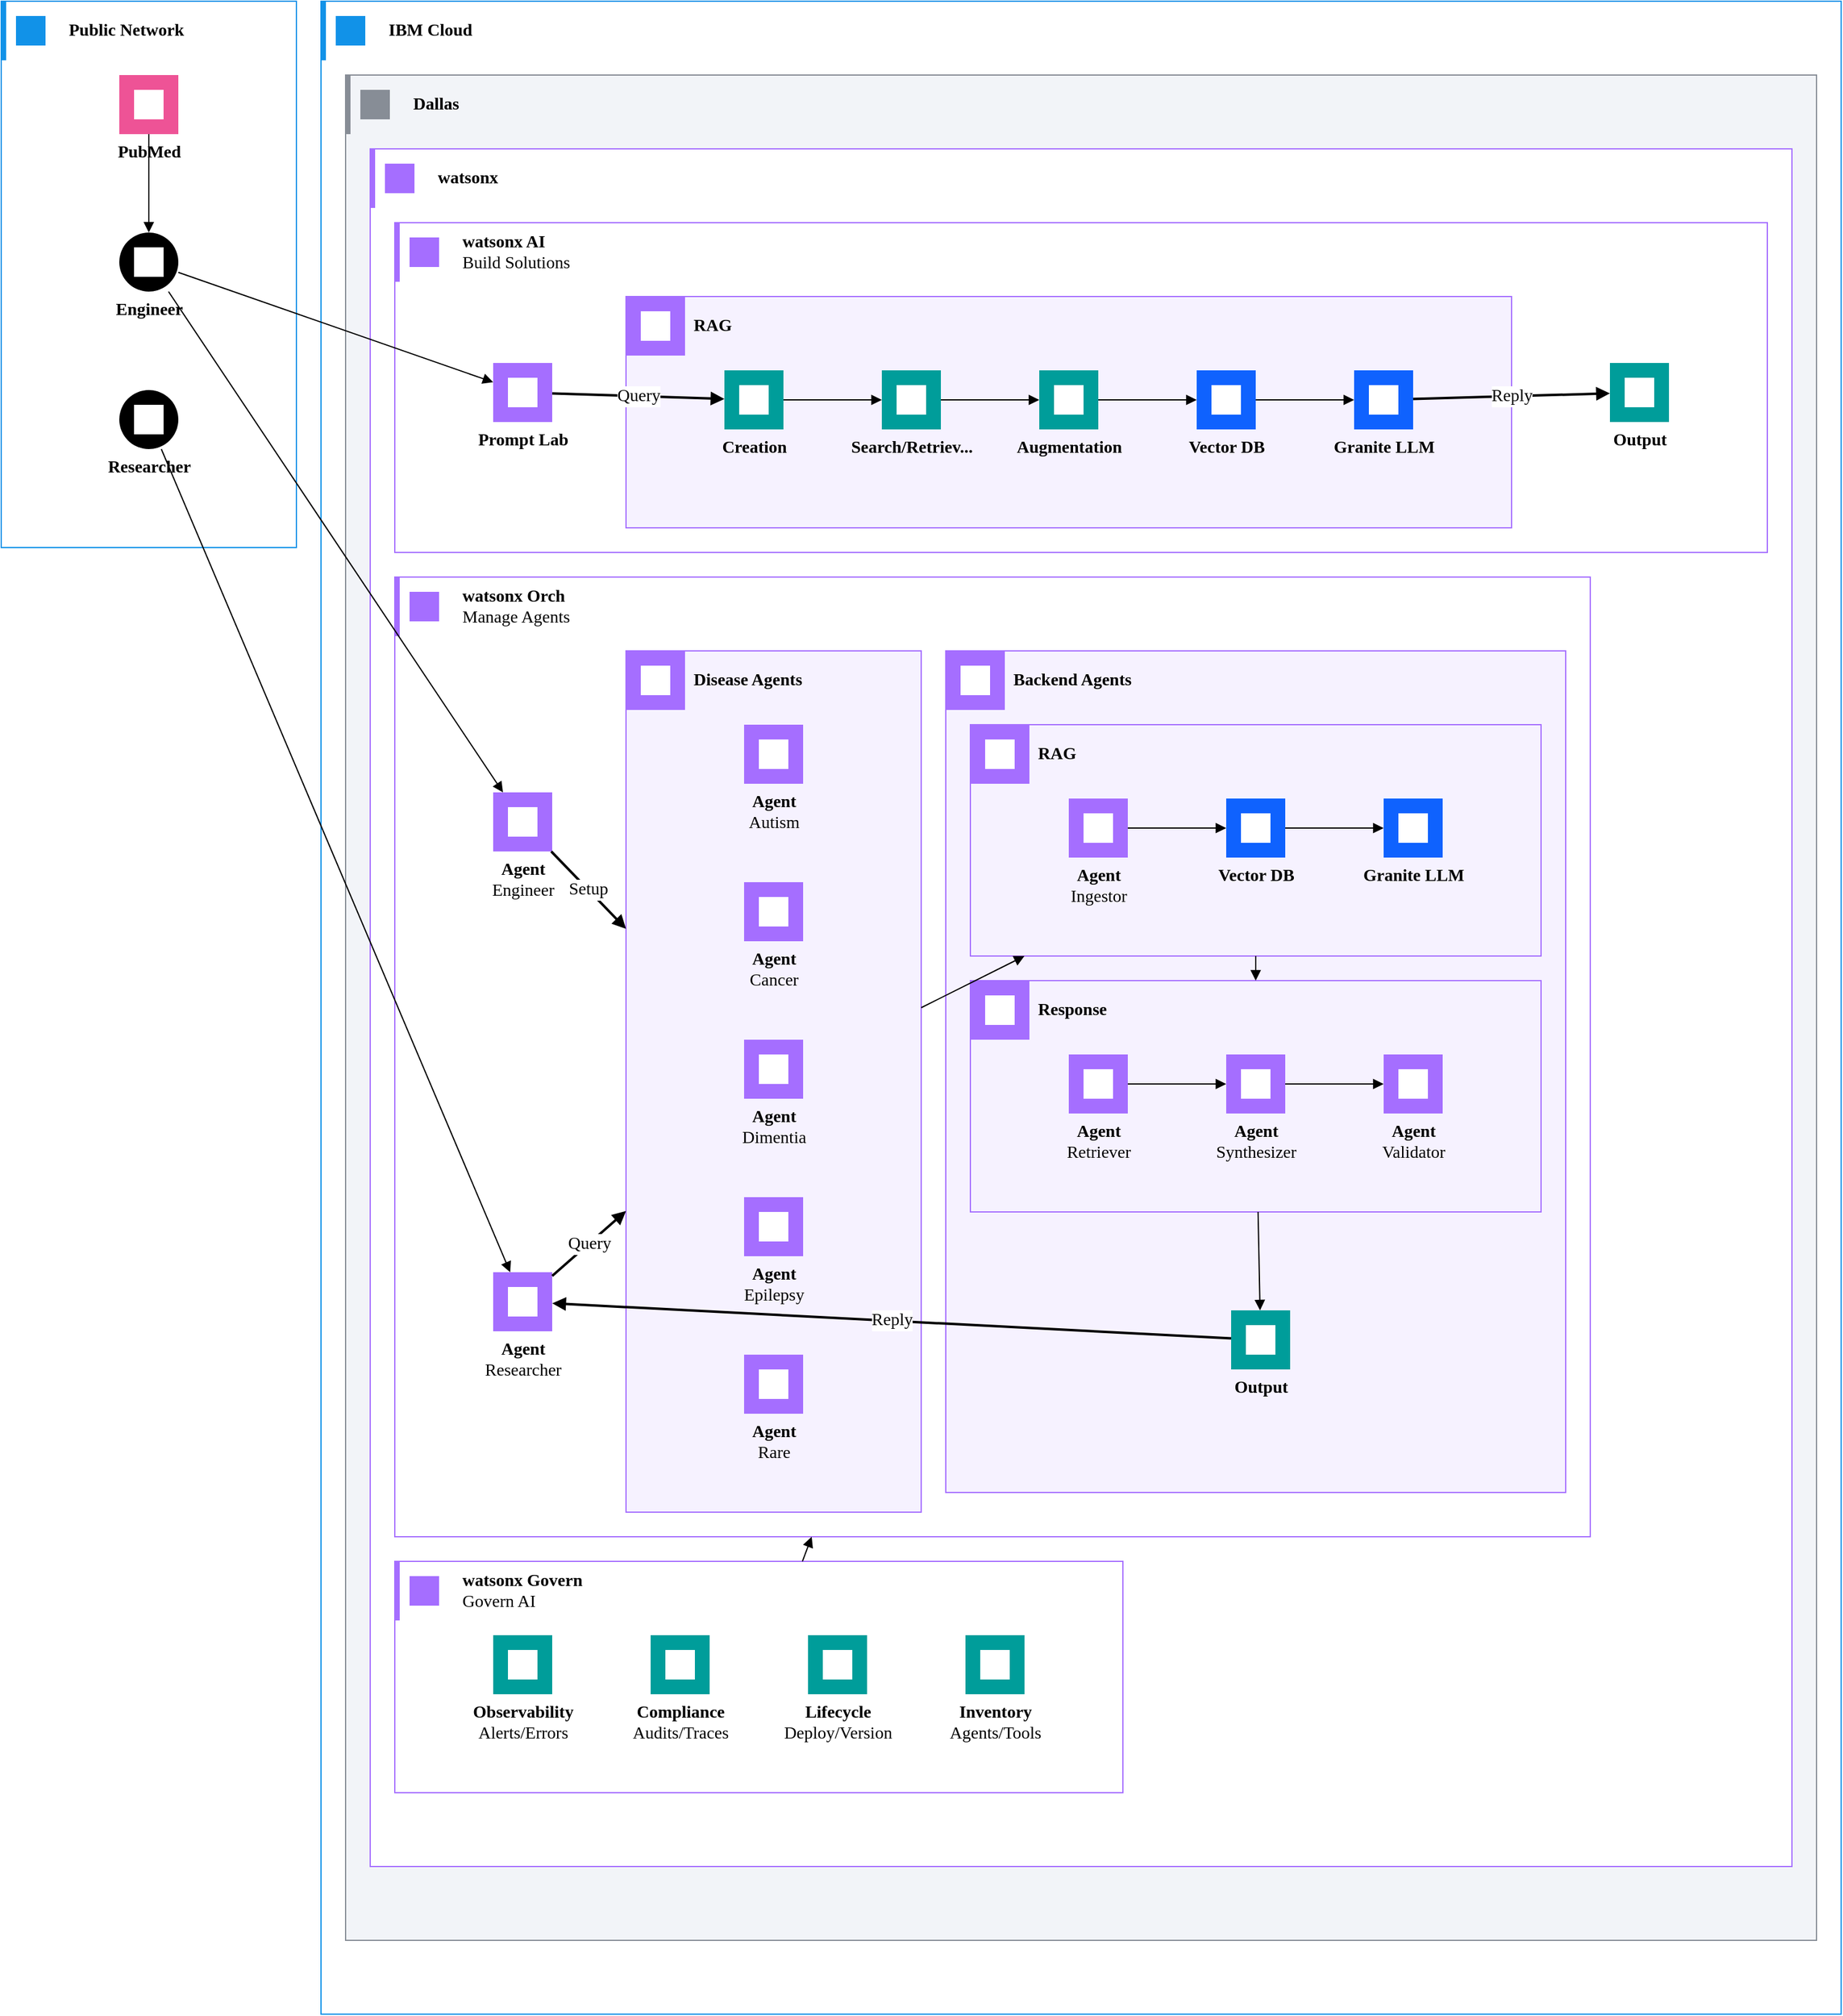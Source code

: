 <mxfile type="device" compressed="false"><diagram id="9a203b6b2b4cf397714fa7e0fee767dc" name="synthmed"><mxGraphModel dx="1434" dy="822" grid="1" gridSize="10" guides="1" tooltips="1" connect="1" arrows="1" fold="1" page="1" pageScale="1" pageWidth="850" pageHeight="1100" math="0" shadow="0"><root><mxCell id="0" /><mxCell id="1" parent="0" /><mxCell id="8e1d68539b7642d4867fb4e15b7fb71c" value="" style="container=1;collapsible=0;expand=0;recursiveResize=0;image=;strokeColor=#1192e8;fillColor=#ffffff;strokeWidth=1;" vertex="1" parent="1"><mxGeometry x="0" y="0" width="240" height="444" as="geometry" /></mxCell><mxCell id="8e1d68539b7642d4867fb4e15b7fb71c-label" value="&lt;b style='font-weight:600'&gt;Public Network&lt;/b&gt;&lt;br&gt;" style="shape=rect;strokeColor=none;fillColor=none;aspect=fixed;resizable=0;html=1;labelPosition=right;verticalLabelPosition=middle;align=left;verticalAlign=middle;part=1;spacingLeft=5;fontFamily=IBM Plex Sans;fontSize=14;" vertex="1" parent="8e1d68539b7642d4867fb4e15b7fb71c"><mxGeometry width="48" height="48" relative="1" as="geometry" /></mxCell><mxCell id="8e1d68539b7642d4867fb4e15b7fb71c-icon" value="" style="shape=mxgraph.ibm_cloud.network--public;strokeColor=none;fillColor=#1192e8;aspect=fixed;resizable=0;rotatable=0;labelPosition=right;verticalLabelPosition=middle;align=left;verticalAlign=middle;part=1;dashed=0;outlineConnect=0;spacingLeft=5;" vertex="1" parent="8e1d68539b7642d4867fb4e15b7fb71c-label"><mxGeometry width="24" height="24" relative="1" as="geometry"><mxPoint x="12" y="12" as="offset" /></mxGeometry></mxCell><mxCell id="8e1d68539b7642d4867fb4e15b7fb71c-sidebar" value="" style="shape=rect;strokeColor=none;fillColor=#1192e8;aspect=fixed;resizable=0;part=1;spacingLeft=5;" vertex="1" parent="8e1d68539b7642d4867fb4e15b7fb71c"><mxGeometry width="4" height="48" relative="1" as="geometry" /></mxCell><mxCell id="20e9e965db0b4d0dad0e955d3e27703a" value="&lt;b style='font-weight:600'&gt;PubMed&lt;/b&gt;&lt;br&gt;" style="shape=rect;fillColor=#ee5396;;aspect=fixed;resizable=0;html=1;labelPosition=center;verticalLabelPosition=bottom;align=center;verticalAlign=top;strokeColor=none;fontFamily=IBM Plex Sans;fontSize=14;" vertex="1" parent="8e1d68539b7642d4867fb4e15b7fb71c"><mxGeometry x="96.0" y="60" width="48" height="48" as="geometry" /></mxCell><mxCell id="20e9e965db0b4d0dad0e955d3e27703a-icon" value="" style="shape=mxgraph.ibm_cloud.repo--source-code;fillColor=#ffffff;strokeColor=none;dashed=0;outlineConnect=0;part=1;movable=0;resizable=0;rotatable=0;" vertex="1" parent="20e9e965db0b4d0dad0e955d3e27703a"><mxGeometry width="24" height="24" relative="1" as="geometry"><mxPoint x="12" y="12" as="offset" /></mxGeometry></mxCell><mxCell id="924bd83637ec478ba24c5e5c10d0de9e" value="&lt;b style='font-weight:600'&gt;Engineer&lt;/b&gt;&lt;br&gt;" style="shape=ellipse;fillColor=#000000;;aspect=fixed;resizable=0;html=1;labelPosition=center;verticalLabelPosition=bottom;align=center;verticalAlign=top;strokeColor=none;fontFamily=IBM Plex Sans;fontSize=14;" vertex="1" parent="8e1d68539b7642d4867fb4e15b7fb71c"><mxGeometry x="96.0" y="188" width="48" height="48" as="geometry" /></mxCell><mxCell id="924bd83637ec478ba24c5e5c10d0de9e-icon" value="" style="shape=mxgraph.ibm_cloud.user;fillColor=#ffffff;strokeColor=none;dashed=0;outlineConnect=0;part=1;movable=0;resizable=0;rotatable=0;" vertex="1" parent="924bd83637ec478ba24c5e5c10d0de9e"><mxGeometry width="24" height="24" relative="1" as="geometry"><mxPoint x="12" y="12" as="offset" /></mxGeometry></mxCell><mxCell id="4e91c3a19b964d469503a44414a8090a" value="&lt;b style='font-weight:600'&gt;Researcher&lt;/b&gt;&lt;br&gt;" style="shape=ellipse;fillColor=#000000;;aspect=fixed;resizable=0;html=1;labelPosition=center;verticalLabelPosition=bottom;align=center;verticalAlign=top;strokeColor=none;fontFamily=IBM Plex Sans;fontSize=14;" vertex="1" parent="8e1d68539b7642d4867fb4e15b7fb71c"><mxGeometry x="96.0" y="316" width="48" height="48" as="geometry" /></mxCell><mxCell id="4e91c3a19b964d469503a44414a8090a-icon" value="" style="shape=mxgraph.ibm_cloud.user;fillColor=#ffffff;strokeColor=none;dashed=0;outlineConnect=0;part=1;movable=0;resizable=0;rotatable=0;" vertex="1" parent="4e91c3a19b964d469503a44414a8090a"><mxGeometry width="24" height="24" relative="1" as="geometry"><mxPoint x="12" y="12" as="offset" /></mxGeometry></mxCell><mxCell id="42ab4dd5dfde48c4b0fb5838cb0d6dd2" value="" style="container=1;collapsible=0;expand=0;recursiveResize=0;image=;strokeColor=#1192e8;fillColor=#ffffff;strokeWidth=1;" vertex="1" parent="1"><mxGeometry x="260" y="0" width="1236" height="1636" as="geometry" /></mxCell><mxCell id="42ab4dd5dfde48c4b0fb5838cb0d6dd2-label" value="&lt;b style='font-weight:600'&gt;IBM Cloud&lt;/b&gt;&lt;br&gt;" style="shape=rect;strokeColor=none;fillColor=none;aspect=fixed;resizable=0;html=1;labelPosition=right;verticalLabelPosition=middle;align=left;verticalAlign=middle;part=1;spacingLeft=5;fontFamily=IBM Plex Sans;fontSize=14;" vertex="1" parent="42ab4dd5dfde48c4b0fb5838cb0d6dd2"><mxGeometry width="48" height="48" relative="1" as="geometry" /></mxCell><mxCell id="42ab4dd5dfde48c4b0fb5838cb0d6dd2-icon" value="" style="shape=mxgraph.ibm_cloud.ibm-cloud;strokeColor=none;fillColor=#1192e8;aspect=fixed;resizable=0;rotatable=0;labelPosition=right;verticalLabelPosition=middle;align=left;verticalAlign=middle;part=1;dashed=0;outlineConnect=0;spacingLeft=5;" vertex="1" parent="42ab4dd5dfde48c4b0fb5838cb0d6dd2-label"><mxGeometry width="24" height="24" relative="1" as="geometry"><mxPoint x="12" y="12" as="offset" /></mxGeometry></mxCell><mxCell id="42ab4dd5dfde48c4b0fb5838cb0d6dd2-sidebar" value="" style="shape=rect;strokeColor=none;fillColor=#1192e8;aspect=fixed;resizable=0;part=1;spacingLeft=5;" vertex="1" parent="42ab4dd5dfde48c4b0fb5838cb0d6dd2"><mxGeometry width="4" height="48" relative="1" as="geometry" /></mxCell><mxCell id="55e06855fb684bc6866d9ca9a26c62a0" value="" style="container=1;collapsible=0;expand=0;recursiveResize=0;image=;strokeColor=#878d96;fillColor=#f2f4f8;strokeWidth=1;" vertex="1" parent="42ab4dd5dfde48c4b0fb5838cb0d6dd2"><mxGeometry x="20" y="60" width="1196" height="1516" as="geometry" /></mxCell><mxCell id="55e06855fb684bc6866d9ca9a26c62a0-label" value="&lt;b style='font-weight:600'&gt;Dallas&lt;/b&gt;&lt;br&gt;" style="shape=rect;strokeColor=none;fillColor=none;aspect=fixed;resizable=0;html=1;labelPosition=right;verticalLabelPosition=middle;align=left;verticalAlign=middle;part=1;spacingLeft=5;fontFamily=IBM Plex Sans;fontSize=14;" vertex="1" parent="55e06855fb684bc6866d9ca9a26c62a0"><mxGeometry width="48" height="48" relative="1" as="geometry" /></mxCell><mxCell id="55e06855fb684bc6866d9ca9a26c62a0-icon" value="" style="shape=mxgraph.ibm_cloud.location;strokeColor=none;fillColor=#878d96;aspect=fixed;resizable=0;rotatable=0;labelPosition=right;verticalLabelPosition=middle;align=left;verticalAlign=middle;part=1;dashed=0;outlineConnect=0;spacingLeft=5;" vertex="1" parent="55e06855fb684bc6866d9ca9a26c62a0-label"><mxGeometry width="24" height="24" relative="1" as="geometry"><mxPoint x="12" y="12" as="offset" /></mxGeometry></mxCell><mxCell id="55e06855fb684bc6866d9ca9a26c62a0-sidebar" value="" style="shape=rect;strokeColor=none;fillColor=#878d96;aspect=fixed;resizable=0;part=1;spacingLeft=5;" vertex="1" parent="55e06855fb684bc6866d9ca9a26c62a0"><mxGeometry width="4" height="48" relative="1" as="geometry" /></mxCell><mxCell id="bd06138213d14a2c886c346341701dd9" value="" style="container=1;collapsible=0;expand=0;recursiveResize=0;image=;strokeColor=#a56eff;fillColor=#ffffff;strokeWidth=1;" vertex="1" parent="55e06855fb684bc6866d9ca9a26c62a0"><mxGeometry x="20" y="60" width="1156" height="1396" as="geometry" /></mxCell><mxCell id="bd06138213d14a2c886c346341701dd9-label" value="&lt;b style='font-weight:600'&gt;watsonx&lt;/b&gt;&lt;br&gt;" style="shape=rect;strokeColor=none;fillColor=none;aspect=fixed;resizable=0;html=1;labelPosition=right;verticalLabelPosition=middle;align=left;verticalAlign=middle;part=1;spacingLeft=5;fontFamily=IBM Plex Sans;fontSize=14;" vertex="1" parent="bd06138213d14a2c886c346341701dd9"><mxGeometry width="48" height="48" relative="1" as="geometry" /></mxCell><mxCell id="bd06138213d14a2c886c346341701dd9-icon" value="" style="shape=mxgraph.ibm_cloud.watsonx;strokeColor=none;fillColor=#a56eff;aspect=fixed;resizable=0;rotatable=0;labelPosition=right;verticalLabelPosition=middle;align=left;verticalAlign=middle;part=1;dashed=0;outlineConnect=0;spacingLeft=5;" vertex="1" parent="bd06138213d14a2c886c346341701dd9-label"><mxGeometry width="24" height="24" relative="1" as="geometry"><mxPoint x="12" y="12" as="offset" /></mxGeometry></mxCell><mxCell id="bd06138213d14a2c886c346341701dd9-sidebar" value="" style="shape=rect;strokeColor=none;fillColor=#a56eff;aspect=fixed;resizable=0;part=1;spacingLeft=5;" vertex="1" parent="bd06138213d14a2c886c346341701dd9"><mxGeometry width="4" height="48" relative="1" as="geometry" /></mxCell><mxCell id="d5864348bd6d483bb3f1699352cfc9b0" value="" style="container=1;collapsible=0;expand=0;recursiveResize=0;image=;strokeColor=#a56eff;fillColor=#ffffff;strokeWidth=1;" vertex="1" parent="bd06138213d14a2c886c346341701dd9"><mxGeometry x="20" y="60" width="1116" height="268" as="geometry" /></mxCell><mxCell id="d5864348bd6d483bb3f1699352cfc9b0-label" value="&lt;b style='font-weight:600'&gt;watsonx AI&lt;/b&gt;&lt;br&gt;Build Solutions" style="shape=rect;strokeColor=none;fillColor=none;aspect=fixed;resizable=0;html=1;labelPosition=right;verticalLabelPosition=middle;align=left;verticalAlign=middle;part=1;spacingLeft=5;fontFamily=IBM Plex Sans;fontSize=14;" vertex="1" parent="d5864348bd6d483bb3f1699352cfc9b0"><mxGeometry width="48" height="48" relative="1" as="geometry" /></mxCell><mxCell id="d5864348bd6d483bb3f1699352cfc9b0-icon" value="" style="shape=mxgraph.ibm_cloud.watsonx-ai;strokeColor=none;fillColor=#a56eff;aspect=fixed;resizable=0;rotatable=0;labelPosition=right;verticalLabelPosition=middle;align=left;verticalAlign=middle;part=1;dashed=0;outlineConnect=0;spacingLeft=5;" vertex="1" parent="d5864348bd6d483bb3f1699352cfc9b0-label"><mxGeometry width="24" height="24" relative="1" as="geometry"><mxPoint x="12" y="12" as="offset" /></mxGeometry></mxCell><mxCell id="d5864348bd6d483bb3f1699352cfc9b0-sidebar" value="" style="shape=rect;strokeColor=none;fillColor=#a56eff;aspect=fixed;resizable=0;part=1;spacingLeft=5;" vertex="1" parent="d5864348bd6d483bb3f1699352cfc9b0"><mxGeometry width="4" height="48" relative="1" as="geometry" /></mxCell><mxCell id="8b3dae3003be4e3db51d933fbb654194" value="&lt;b style='font-weight:600'&gt;Prompt Lab&lt;/b&gt;&lt;br&gt;" style="shape=rect;fillColor=#a56eff;;aspect=fixed;resizable=0;html=1;labelPosition=center;verticalLabelPosition=bottom;align=center;verticalAlign=top;strokeColor=none;fontFamily=IBM Plex Sans;fontSize=14;" vertex="1" parent="d5864348bd6d483bb3f1699352cfc9b0"><mxGeometry x="80" y="114" width="48" height="48" as="geometry" /></mxCell><mxCell id="8b3dae3003be4e3db51d933fbb654194-icon" value="" style="shape=mxgraph.ibm_cloud.ibm-watson--studio;fillColor=#ffffff;strokeColor=none;dashed=0;outlineConnect=0;part=1;movable=0;resizable=0;rotatable=0;" vertex="1" parent="8b3dae3003be4e3db51d933fbb654194"><mxGeometry width="24" height="24" relative="1" as="geometry"><mxPoint x="12" y="12" as="offset" /></mxGeometry></mxCell><mxCell id="fef96671491f406287fcfaf12bba62f6" value="" style="container=1;collapsible=0;expand=0;recursiveResize=0;image=;strokeColor=#a56eff;fillColor=#f6f2ff;" vertex="1" parent="d5864348bd6d483bb3f1699352cfc9b0"><mxGeometry x="188" y="60" width="720" height="188" as="geometry" /></mxCell><mxCell id="fef96671491f406287fcfaf12bba62f6-label" value="&lt;b style='font-weight:600'&gt;RAG&lt;/b&gt;&lt;br&gt;" style="shape=rect;strokeColor=none;fillColor=#a56eff;aspect=fixed;resizable=0;html=1;labelPosition=right;verticalLabelPosition=middle;align=left;verticalAlign=middle;part=1;spacingLeft=5;fontFamily=IBM Plex Sans;fontSize=14;" vertex="1" parent="fef96671491f406287fcfaf12bba62f6"><mxGeometry width="48" height="48" relative="1" as="geometry" /></mxCell><mxCell id="fef96671491f406287fcfaf12bba62f6-icon" value="" style="shape=mxgraph.ibm_cloud.application;fillColor=#ffffff;strokeColor=none;dashed=0;outlineConnect=0;html=1;labelPosition=center;verticalLabelPosition=bottom;verticalAlign=top;part=1;movable=0;resizable=0;rotatable=0;" vertex="1" parent="fef96671491f406287fcfaf12bba62f6-label"><mxGeometry width="24" height="24" relative="1" as="geometry"><mxPoint x="12" y="12" as="offset" /></mxGeometry></mxCell><mxCell id="0fe63ce1ccdf439cae52a2da50a22c41" value="&lt;b style='font-weight:600'&gt;Creation&lt;/b&gt;&lt;br&gt;" style="shape=rect;fillColor=#009d9a;;aspect=fixed;resizable=0;html=1;labelPosition=center;verticalLabelPosition=bottom;align=center;verticalAlign=top;strokeColor=none;fontFamily=IBM Plex Sans;fontSize=14;" vertex="1" parent="fef96671491f406287fcfaf12bba62f6"><mxGeometry x="80" y="60" width="48" height="48" as="geometry" /></mxCell><mxCell id="0fe63ce1ccdf439cae52a2da50a22c41-icon" value="" style="shape=mxgraph.ibm_cloud.ibm-cloud--logging;fillColor=#ffffff;strokeColor=none;dashed=0;outlineConnect=0;part=1;movable=0;resizable=0;rotatable=0;" vertex="1" parent="0fe63ce1ccdf439cae52a2da50a22c41"><mxGeometry width="24" height="24" relative="1" as="geometry"><mxPoint x="12" y="12" as="offset" /></mxGeometry></mxCell><mxCell id="fe36fae120d24d01a780a2d069d1bd45" value="&lt;b style='font-weight:600'&gt;Search/Retriev...&lt;/b&gt;&lt;br&gt;" style="shape=rect;fillColor=#009d9a;;aspect=fixed;resizable=0;html=1;labelPosition=center;verticalLabelPosition=bottom;align=center;verticalAlign=top;strokeColor=none;fontFamily=IBM Plex Sans;fontSize=14;" vertex="1" parent="fef96671491f406287fcfaf12bba62f6"><mxGeometry x="208" y="60" width="48" height="48" as="geometry" /></mxCell><mxCell id="fe36fae120d24d01a780a2d069d1bd45-icon" value="" style="shape=mxgraph.ibm_cloud.ibm-cloud--logging;fillColor=#ffffff;strokeColor=none;dashed=0;outlineConnect=0;part=1;movable=0;resizable=0;rotatable=0;" vertex="1" parent="fe36fae120d24d01a780a2d069d1bd45"><mxGeometry width="24" height="24" relative="1" as="geometry"><mxPoint x="12" y="12" as="offset" /></mxGeometry></mxCell><mxCell id="4f2a91219ebd4548a5b7a065cce4ff98" value="&lt;b style='font-weight:600'&gt;Augmentation&lt;/b&gt;&lt;br&gt;" style="shape=rect;fillColor=#009d9a;;aspect=fixed;resizable=0;html=1;labelPosition=center;verticalLabelPosition=bottom;align=center;verticalAlign=top;strokeColor=none;fontFamily=IBM Plex Sans;fontSize=14;" vertex="1" parent="fef96671491f406287fcfaf12bba62f6"><mxGeometry x="336" y="60" width="48" height="48" as="geometry" /></mxCell><mxCell id="4f2a91219ebd4548a5b7a065cce4ff98-icon" value="" style="shape=mxgraph.ibm_cloud.ibm-cloud--logging;fillColor=#ffffff;strokeColor=none;dashed=0;outlineConnect=0;part=1;movable=0;resizable=0;rotatable=0;" vertex="1" parent="4f2a91219ebd4548a5b7a065cce4ff98"><mxGeometry width="24" height="24" relative="1" as="geometry"><mxPoint x="12" y="12" as="offset" /></mxGeometry></mxCell><mxCell id="2b0ffa3ca56b42069ec42d2400465b50" value="&lt;b style='font-weight:600'&gt;Vector DB&lt;/b&gt;&lt;br&gt;" style="shape=rect;fillColor=#0f62fe;;aspect=fixed;resizable=0;html=1;labelPosition=center;verticalLabelPosition=bottom;align=center;verticalAlign=top;strokeColor=none;fontFamily=IBM Plex Sans;fontSize=14;" vertex="1" parent="fef96671491f406287fcfaf12bba62f6"><mxGeometry x="464" y="60" width="48" height="48" as="geometry" /></mxCell><mxCell id="2b0ffa3ca56b42069ec42d2400465b50-icon" value="" style="shape=mxgraph.ibm_cloud.data--base;fillColor=#ffffff;strokeColor=none;dashed=0;outlineConnect=0;part=1;movable=0;resizable=0;rotatable=0;" vertex="1" parent="2b0ffa3ca56b42069ec42d2400465b50"><mxGeometry width="24" height="24" relative="1" as="geometry"><mxPoint x="12" y="12" as="offset" /></mxGeometry></mxCell><mxCell id="43cfea8cb7ef4cd6b684ccf7f15a643f" value="&lt;b style='font-weight:600'&gt;Granite LLM&lt;/b&gt;&lt;br&gt;" style="shape=rect;fillColor=#0f62fe;;aspect=fixed;resizable=0;html=1;labelPosition=center;verticalLabelPosition=bottom;align=center;verticalAlign=top;strokeColor=none;fontFamily=IBM Plex Sans;fontSize=14;" vertex="1" parent="fef96671491f406287fcfaf12bba62f6"><mxGeometry x="592" y="60" width="48" height="48" as="geometry" /></mxCell><mxCell id="43cfea8cb7ef4cd6b684ccf7f15a643f-icon" value="" style="shape=mxgraph.ibm_cloud.data--base;fillColor=#ffffff;strokeColor=none;dashed=0;outlineConnect=0;part=1;movable=0;resizable=0;rotatable=0;" vertex="1" parent="43cfea8cb7ef4cd6b684ccf7f15a643f"><mxGeometry width="24" height="24" relative="1" as="geometry"><mxPoint x="12" y="12" as="offset" /></mxGeometry></mxCell><mxCell id="65878b164dce43989d50b00f03d286a8" value="&lt;b style='font-weight:600'&gt;Output&lt;/b&gt;&lt;br&gt;" style="shape=rect;fillColor=#009d9a;;aspect=fixed;resizable=0;html=1;labelPosition=center;verticalLabelPosition=bottom;align=center;verticalAlign=top;strokeColor=none;fontFamily=IBM Plex Sans;fontSize=14;" vertex="1" parent="d5864348bd6d483bb3f1699352cfc9b0"><mxGeometry x="988" y="114" width="48" height="48" as="geometry" /></mxCell><mxCell id="65878b164dce43989d50b00f03d286a8-icon" value="" style="shape=mxgraph.ibm_cloud.ibm-cloud--logging;fillColor=#ffffff;strokeColor=none;dashed=0;outlineConnect=0;part=1;movable=0;resizable=0;rotatable=0;" vertex="1" parent="65878b164dce43989d50b00f03d286a8"><mxGeometry width="24" height="24" relative="1" as="geometry"><mxPoint x="12" y="12" as="offset" /></mxGeometry></mxCell><mxCell id="c6eb91215c474914a7208c11477a1110" value="" style="container=1;collapsible=0;expand=0;recursiveResize=0;image=;strokeColor=#a56eff;fillColor=#ffffff;strokeWidth=1;" vertex="1" parent="bd06138213d14a2c886c346341701dd9"><mxGeometry x="20" y="348" width="972" height="780" as="geometry" /></mxCell><mxCell id="c6eb91215c474914a7208c11477a1110-label" value="&lt;b style='font-weight:600'&gt;watsonx Orch&lt;/b&gt;&lt;br&gt;Manage Agents" style="shape=rect;strokeColor=none;fillColor=none;aspect=fixed;resizable=0;html=1;labelPosition=right;verticalLabelPosition=middle;align=left;verticalAlign=middle;part=1;spacingLeft=5;fontFamily=IBM Plex Sans;fontSize=14;" vertex="1" parent="c6eb91215c474914a7208c11477a1110"><mxGeometry width="48" height="48" relative="1" as="geometry" /></mxCell><mxCell id="c6eb91215c474914a7208c11477a1110-icon" value="" style="shape=mxgraph.ibm_cloud.ibm-watsonx--orchestrate;strokeColor=none;fillColor=#a56eff;aspect=fixed;resizable=0;rotatable=0;labelPosition=right;verticalLabelPosition=middle;align=left;verticalAlign=middle;part=1;dashed=0;outlineConnect=0;spacingLeft=5;" vertex="1" parent="c6eb91215c474914a7208c11477a1110-label"><mxGeometry width="24" height="24" relative="1" as="geometry"><mxPoint x="12" y="12" as="offset" /></mxGeometry></mxCell><mxCell id="c6eb91215c474914a7208c11477a1110-sidebar" value="" style="shape=rect;strokeColor=none;fillColor=#a56eff;aspect=fixed;resizable=0;part=1;spacingLeft=5;" vertex="1" parent="c6eb91215c474914a7208c11477a1110"><mxGeometry width="4" height="48" relative="1" as="geometry" /></mxCell><mxCell id="5dd2c59bb4ae44efb9abfe7d81b51eff" value="&lt;b style='font-weight:600'&gt;Agent&lt;/b&gt;&lt;br&gt;Engineer" style="shape=rect;fillColor=#a56eff;;aspect=fixed;resizable=0;html=1;labelPosition=center;verticalLabelPosition=bottom;align=center;verticalAlign=top;strokeColor=none;fontFamily=IBM Plex Sans;fontSize=14;" vertex="1" parent="c6eb91215c474914a7208c11477a1110"><mxGeometry x="80" y="175" width="48" height="48" as="geometry" /></mxCell><mxCell id="5dd2c59bb4ae44efb9abfe7d81b51eff-icon" value="" style="shape=mxgraph.ibm_cloud.ibm-watson--studio;fillColor=#ffffff;strokeColor=none;dashed=0;outlineConnect=0;part=1;movable=0;resizable=0;rotatable=0;" vertex="1" parent="5dd2c59bb4ae44efb9abfe7d81b51eff"><mxGeometry width="24" height="24" relative="1" as="geometry"><mxPoint x="12" y="12" as="offset" /></mxGeometry></mxCell><mxCell id="4761f3728d0a44f08ea1da08bcb2e158" value="&lt;b style='font-weight:600'&gt;Agent&lt;/b&gt;&lt;br&gt;Researcher" style="shape=rect;fillColor=#a56eff;;aspect=fixed;resizable=0;html=1;labelPosition=center;verticalLabelPosition=bottom;align=center;verticalAlign=top;strokeColor=none;fontFamily=IBM Plex Sans;fontSize=14;" vertex="1" parent="c6eb91215c474914a7208c11477a1110"><mxGeometry x="80" y="565" width="48" height="48" as="geometry" /></mxCell><mxCell id="4761f3728d0a44f08ea1da08bcb2e158-icon" value="" style="shape=mxgraph.ibm_cloud.ibm-watson--studio;fillColor=#ffffff;strokeColor=none;dashed=0;outlineConnect=0;part=1;movable=0;resizable=0;rotatable=0;" vertex="1" parent="4761f3728d0a44f08ea1da08bcb2e158"><mxGeometry width="24" height="24" relative="1" as="geometry"><mxPoint x="12" y="12" as="offset" /></mxGeometry></mxCell><mxCell id="bfc8bfac158b403ab31308b32dc5e758" value="" style="container=1;collapsible=0;expand=0;recursiveResize=0;image=;strokeColor=#a56eff;fillColor=#f6f2ff;" vertex="1" parent="c6eb91215c474914a7208c11477a1110"><mxGeometry x="188" y="60" width="240" height="700" as="geometry" /></mxCell><mxCell id="bfc8bfac158b403ab31308b32dc5e758-label" value="&lt;b style='font-weight:600'&gt;Disease Agents&lt;/b&gt;&lt;br&gt;" style="shape=rect;strokeColor=none;fillColor=#a56eff;aspect=fixed;resizable=0;html=1;labelPosition=right;verticalLabelPosition=middle;align=left;verticalAlign=middle;part=1;spacingLeft=5;fontFamily=IBM Plex Sans;fontSize=14;" vertex="1" parent="bfc8bfac158b403ab31308b32dc5e758"><mxGeometry width="48" height="48" relative="1" as="geometry" /></mxCell><mxCell id="bfc8bfac158b403ab31308b32dc5e758-icon" value="" style="shape=mxgraph.ibm_cloud.application;fillColor=#ffffff;strokeColor=none;dashed=0;outlineConnect=0;html=1;labelPosition=center;verticalLabelPosition=bottom;verticalAlign=top;part=1;movable=0;resizable=0;rotatable=0;" vertex="1" parent="bfc8bfac158b403ab31308b32dc5e758-label"><mxGeometry width="24" height="24" relative="1" as="geometry"><mxPoint x="12" y="12" as="offset" /></mxGeometry></mxCell><mxCell id="feabbbe075414114bdd4754675b85e8b" value="&lt;b style='font-weight:600'&gt;Agent&lt;/b&gt;&lt;br&gt;Autism" style="shape=rect;fillColor=#a56eff;;aspect=fixed;resizable=0;html=1;labelPosition=center;verticalLabelPosition=bottom;align=center;verticalAlign=top;strokeColor=none;fontFamily=IBM Plex Sans;fontSize=14;" vertex="1" parent="bfc8bfac158b403ab31308b32dc5e758"><mxGeometry x="96.0" y="60" width="48" height="48" as="geometry" /></mxCell><mxCell id="feabbbe075414114bdd4754675b85e8b-icon" value="" style="shape=mxgraph.ibm_cloud.ibm-watson--studio;fillColor=#ffffff;strokeColor=none;dashed=0;outlineConnect=0;part=1;movable=0;resizable=0;rotatable=0;" vertex="1" parent="feabbbe075414114bdd4754675b85e8b"><mxGeometry width="24" height="24" relative="1" as="geometry"><mxPoint x="12" y="12" as="offset" /></mxGeometry></mxCell><mxCell id="1d1856128dff497c844353f642900a66" value="&lt;b style='font-weight:600'&gt;Agent&lt;/b&gt;&lt;br&gt;Cancer" style="shape=rect;fillColor=#a56eff;;aspect=fixed;resizable=0;html=1;labelPosition=center;verticalLabelPosition=bottom;align=center;verticalAlign=top;strokeColor=none;fontFamily=IBM Plex Sans;fontSize=14;" vertex="1" parent="bfc8bfac158b403ab31308b32dc5e758"><mxGeometry x="96.0" y="188" width="48" height="48" as="geometry" /></mxCell><mxCell id="1d1856128dff497c844353f642900a66-icon" value="" style="shape=mxgraph.ibm_cloud.ibm-watson--studio;fillColor=#ffffff;strokeColor=none;dashed=0;outlineConnect=0;part=1;movable=0;resizable=0;rotatable=0;" vertex="1" parent="1d1856128dff497c844353f642900a66"><mxGeometry width="24" height="24" relative="1" as="geometry"><mxPoint x="12" y="12" as="offset" /></mxGeometry></mxCell><mxCell id="1f411a7db54d46d0b7183f4a62010231" value="&lt;b style='font-weight:600'&gt;Agent&lt;/b&gt;&lt;br&gt;Dimentia" style="shape=rect;fillColor=#a56eff;;aspect=fixed;resizable=0;html=1;labelPosition=center;verticalLabelPosition=bottom;align=center;verticalAlign=top;strokeColor=none;fontFamily=IBM Plex Sans;fontSize=14;" vertex="1" parent="bfc8bfac158b403ab31308b32dc5e758"><mxGeometry x="96.0" y="316" width="48" height="48" as="geometry" /></mxCell><mxCell id="1f411a7db54d46d0b7183f4a62010231-icon" value="" style="shape=mxgraph.ibm_cloud.ibm-watson--studio;fillColor=#ffffff;strokeColor=none;dashed=0;outlineConnect=0;part=1;movable=0;resizable=0;rotatable=0;" vertex="1" parent="1f411a7db54d46d0b7183f4a62010231"><mxGeometry width="24" height="24" relative="1" as="geometry"><mxPoint x="12" y="12" as="offset" /></mxGeometry></mxCell><mxCell id="25dcf8d1bf96442393ca980e65480542" value="&lt;b style='font-weight:600'&gt;Agent&lt;/b&gt;&lt;br&gt;Epilepsy" style="shape=rect;fillColor=#a56eff;;aspect=fixed;resizable=0;html=1;labelPosition=center;verticalLabelPosition=bottom;align=center;verticalAlign=top;strokeColor=none;fontFamily=IBM Plex Sans;fontSize=14;" vertex="1" parent="bfc8bfac158b403ab31308b32dc5e758"><mxGeometry x="96.0" y="444" width="48" height="48" as="geometry" /></mxCell><mxCell id="25dcf8d1bf96442393ca980e65480542-icon" value="" style="shape=mxgraph.ibm_cloud.ibm-watson--studio;fillColor=#ffffff;strokeColor=none;dashed=0;outlineConnect=0;part=1;movable=0;resizable=0;rotatable=0;" vertex="1" parent="25dcf8d1bf96442393ca980e65480542"><mxGeometry width="24" height="24" relative="1" as="geometry"><mxPoint x="12" y="12" as="offset" /></mxGeometry></mxCell><mxCell id="95a216f8bb0d48569c7c4655b2b17baf" value="&lt;b style='font-weight:600'&gt;Agent&lt;/b&gt;&lt;br&gt;Rare" style="shape=rect;fillColor=#a56eff;;aspect=fixed;resizable=0;html=1;labelPosition=center;verticalLabelPosition=bottom;align=center;verticalAlign=top;strokeColor=none;fontFamily=IBM Plex Sans;fontSize=14;" vertex="1" parent="bfc8bfac158b403ab31308b32dc5e758"><mxGeometry x="96.0" y="572" width="48" height="48" as="geometry" /></mxCell><mxCell id="95a216f8bb0d48569c7c4655b2b17baf-icon" value="" style="shape=mxgraph.ibm_cloud.ibm-watson--studio;fillColor=#ffffff;strokeColor=none;dashed=0;outlineConnect=0;part=1;movable=0;resizable=0;rotatable=0;" vertex="1" parent="95a216f8bb0d48569c7c4655b2b17baf"><mxGeometry width="24" height="24" relative="1" as="geometry"><mxPoint x="12" y="12" as="offset" /></mxGeometry></mxCell><mxCell id="cc76e5531f2e45cd9d3e8666d90742ad" value="" style="container=1;collapsible=0;expand=0;recursiveResize=0;image=;strokeColor=#a56eff;fillColor=#f6f2ff;" vertex="1" parent="c6eb91215c474914a7208c11477a1110"><mxGeometry x="448" y="60" width="504" height="684" as="geometry" /></mxCell><mxCell id="cc76e5531f2e45cd9d3e8666d90742ad-label" value="&lt;b style='font-weight:600'&gt;Backend Agents&lt;/b&gt;&lt;br&gt;" style="shape=rect;strokeColor=none;fillColor=#a56eff;aspect=fixed;resizable=0;html=1;labelPosition=right;verticalLabelPosition=middle;align=left;verticalAlign=middle;part=1;spacingLeft=5;fontFamily=IBM Plex Sans;fontSize=14;" vertex="1" parent="cc76e5531f2e45cd9d3e8666d90742ad"><mxGeometry width="48" height="48" relative="1" as="geometry" /></mxCell><mxCell id="cc76e5531f2e45cd9d3e8666d90742ad-icon" value="" style="shape=mxgraph.ibm_cloud.application;fillColor=#ffffff;strokeColor=none;dashed=0;outlineConnect=0;html=1;labelPosition=center;verticalLabelPosition=bottom;verticalAlign=top;part=1;movable=0;resizable=0;rotatable=0;" vertex="1" parent="cc76e5531f2e45cd9d3e8666d90742ad-label"><mxGeometry width="24" height="24" relative="1" as="geometry"><mxPoint x="12" y="12" as="offset" /></mxGeometry></mxCell><mxCell id="8157c8302a9e479d830ebe1d7da70e8e" value="" style="container=1;collapsible=0;expand=0;recursiveResize=0;image=;strokeColor=#a56eff;fillColor=#f6f2ff;" vertex="1" parent="cc76e5531f2e45cd9d3e8666d90742ad"><mxGeometry x="20" y="60" width="464" height="188" as="geometry" /></mxCell><mxCell id="8157c8302a9e479d830ebe1d7da70e8e-label" value="&lt;b style='font-weight:600'&gt;RAG&lt;/b&gt;&lt;br&gt;" style="shape=rect;strokeColor=none;fillColor=#a56eff;aspect=fixed;resizable=0;html=1;labelPosition=right;verticalLabelPosition=middle;align=left;verticalAlign=middle;part=1;spacingLeft=5;fontFamily=IBM Plex Sans;fontSize=14;" vertex="1" parent="8157c8302a9e479d830ebe1d7da70e8e"><mxGeometry width="48" height="48" relative="1" as="geometry" /></mxCell><mxCell id="8157c8302a9e479d830ebe1d7da70e8e-icon" value="" style="shape=mxgraph.ibm_cloud.application;fillColor=#ffffff;strokeColor=none;dashed=0;outlineConnect=0;html=1;labelPosition=center;verticalLabelPosition=bottom;verticalAlign=top;part=1;movable=0;resizable=0;rotatable=0;" vertex="1" parent="8157c8302a9e479d830ebe1d7da70e8e-label"><mxGeometry width="24" height="24" relative="1" as="geometry"><mxPoint x="12" y="12" as="offset" /></mxGeometry></mxCell><mxCell id="f76e544d0ea7405db478f9ae5027d2cb" value="&lt;b style='font-weight:600'&gt;Agent&lt;/b&gt;&lt;br&gt;Ingestor" style="shape=rect;fillColor=#a56eff;;aspect=fixed;resizable=0;html=1;labelPosition=center;verticalLabelPosition=bottom;align=center;verticalAlign=top;strokeColor=none;fontFamily=IBM Plex Sans;fontSize=14;" vertex="1" parent="8157c8302a9e479d830ebe1d7da70e8e"><mxGeometry x="80" y="60" width="48" height="48" as="geometry" /></mxCell><mxCell id="f76e544d0ea7405db478f9ae5027d2cb-icon" value="" style="shape=mxgraph.ibm_cloud.ibm-watson--studio;fillColor=#ffffff;strokeColor=none;dashed=0;outlineConnect=0;part=1;movable=0;resizable=0;rotatable=0;" vertex="1" parent="f76e544d0ea7405db478f9ae5027d2cb"><mxGeometry width="24" height="24" relative="1" as="geometry"><mxPoint x="12" y="12" as="offset" /></mxGeometry></mxCell><mxCell id="5e54a1ed96994e32af7b24666f2fa1ee" value="&lt;b style='font-weight:600'&gt;Vector DB&lt;/b&gt;&lt;br&gt;" style="shape=rect;fillColor=#0f62fe;;aspect=fixed;resizable=0;html=1;labelPosition=center;verticalLabelPosition=bottom;align=center;verticalAlign=top;strokeColor=none;fontFamily=IBM Plex Sans;fontSize=14;" vertex="1" parent="8157c8302a9e479d830ebe1d7da70e8e"><mxGeometry x="208" y="60" width="48" height="48" as="geometry" /></mxCell><mxCell id="5e54a1ed96994e32af7b24666f2fa1ee-icon" value="" style="shape=mxgraph.ibm_cloud.data--base;fillColor=#ffffff;strokeColor=none;dashed=0;outlineConnect=0;part=1;movable=0;resizable=0;rotatable=0;" vertex="1" parent="5e54a1ed96994e32af7b24666f2fa1ee"><mxGeometry width="24" height="24" relative="1" as="geometry"><mxPoint x="12" y="12" as="offset" /></mxGeometry></mxCell><mxCell id="65ebc631706f42a09ffb1ad442c9a89f" value="&lt;b style='font-weight:600'&gt;Granite LLM&lt;/b&gt;&lt;br&gt;" style="shape=rect;fillColor=#0f62fe;;aspect=fixed;resizable=0;html=1;labelPosition=center;verticalLabelPosition=bottom;align=center;verticalAlign=top;strokeColor=none;fontFamily=IBM Plex Sans;fontSize=14;" vertex="1" parent="8157c8302a9e479d830ebe1d7da70e8e"><mxGeometry x="336" y="60" width="48" height="48" as="geometry" /></mxCell><mxCell id="65ebc631706f42a09ffb1ad442c9a89f-icon" value="" style="shape=mxgraph.ibm_cloud.data--base;fillColor=#ffffff;strokeColor=none;dashed=0;outlineConnect=0;part=1;movable=0;resizable=0;rotatable=0;" vertex="1" parent="65ebc631706f42a09ffb1ad442c9a89f"><mxGeometry width="24" height="24" relative="1" as="geometry"><mxPoint x="12" y="12" as="offset" /></mxGeometry></mxCell><mxCell id="b9adab1b466f44ee8d3252f6610fe41a" value="" style="container=1;collapsible=0;expand=0;recursiveResize=0;image=;strokeColor=#a56eff;fillColor=#f6f2ff;" vertex="1" parent="cc76e5531f2e45cd9d3e8666d90742ad"><mxGeometry x="20" y="268" width="464" height="188" as="geometry" /></mxCell><mxCell id="b9adab1b466f44ee8d3252f6610fe41a-label" value="&lt;b style='font-weight:600'&gt;Response&lt;/b&gt;&lt;br&gt;" style="shape=rect;strokeColor=none;fillColor=#a56eff;aspect=fixed;resizable=0;html=1;labelPosition=right;verticalLabelPosition=middle;align=left;verticalAlign=middle;part=1;spacingLeft=5;fontFamily=IBM Plex Sans;fontSize=14;" vertex="1" parent="b9adab1b466f44ee8d3252f6610fe41a"><mxGeometry width="48" height="48" relative="1" as="geometry" /></mxCell><mxCell id="b9adab1b466f44ee8d3252f6610fe41a-icon" value="" style="shape=mxgraph.ibm_cloud.application;fillColor=#ffffff;strokeColor=none;dashed=0;outlineConnect=0;html=1;labelPosition=center;verticalLabelPosition=bottom;verticalAlign=top;part=1;movable=0;resizable=0;rotatable=0;" vertex="1" parent="b9adab1b466f44ee8d3252f6610fe41a-label"><mxGeometry width="24" height="24" relative="1" as="geometry"><mxPoint x="12" y="12" as="offset" /></mxGeometry></mxCell><mxCell id="180df22684fe4ee0967216dc422ff52e" value="&lt;b style='font-weight:600'&gt;Agent&lt;/b&gt;&lt;br&gt;Retriever" style="shape=rect;fillColor=#a56eff;;aspect=fixed;resizable=0;html=1;labelPosition=center;verticalLabelPosition=bottom;align=center;verticalAlign=top;strokeColor=none;fontFamily=IBM Plex Sans;fontSize=14;" vertex="1" parent="b9adab1b466f44ee8d3252f6610fe41a"><mxGeometry x="80" y="60" width="48" height="48" as="geometry" /></mxCell><mxCell id="180df22684fe4ee0967216dc422ff52e-icon" value="" style="shape=mxgraph.ibm_cloud.ibm-watson--studio;fillColor=#ffffff;strokeColor=none;dashed=0;outlineConnect=0;part=1;movable=0;resizable=0;rotatable=0;" vertex="1" parent="180df22684fe4ee0967216dc422ff52e"><mxGeometry width="24" height="24" relative="1" as="geometry"><mxPoint x="12" y="12" as="offset" /></mxGeometry></mxCell><mxCell id="6add80a01ce747a288ee54ff2776df71" value="&lt;b style='font-weight:600'&gt;Agent&lt;/b&gt;&lt;br&gt;Synthesizer" style="shape=rect;fillColor=#a56eff;;aspect=fixed;resizable=0;html=1;labelPosition=center;verticalLabelPosition=bottom;align=center;verticalAlign=top;strokeColor=none;fontFamily=IBM Plex Sans;fontSize=14;" vertex="1" parent="b9adab1b466f44ee8d3252f6610fe41a"><mxGeometry x="208" y="60" width="48" height="48" as="geometry" /></mxCell><mxCell id="6add80a01ce747a288ee54ff2776df71-icon" value="" style="shape=mxgraph.ibm_cloud.ibm-watson--studio;fillColor=#ffffff;strokeColor=none;dashed=0;outlineConnect=0;part=1;movable=0;resizable=0;rotatable=0;" vertex="1" parent="6add80a01ce747a288ee54ff2776df71"><mxGeometry width="24" height="24" relative="1" as="geometry"><mxPoint x="12" y="12" as="offset" /></mxGeometry></mxCell><mxCell id="5b4eee5a12904a3db6e13bb05fc5c028" value="&lt;b style='font-weight:600'&gt;Agent&lt;/b&gt;&lt;br&gt;Validator" style="shape=rect;fillColor=#a56eff;;aspect=fixed;resizable=0;html=1;labelPosition=center;verticalLabelPosition=bottom;align=center;verticalAlign=top;strokeColor=none;fontFamily=IBM Plex Sans;fontSize=14;" vertex="1" parent="b9adab1b466f44ee8d3252f6610fe41a"><mxGeometry x="336" y="60" width="48" height="48" as="geometry" /></mxCell><mxCell id="5b4eee5a12904a3db6e13bb05fc5c028-icon" value="" style="shape=mxgraph.ibm_cloud.ibm-watson--studio;fillColor=#ffffff;strokeColor=none;dashed=0;outlineConnect=0;part=1;movable=0;resizable=0;rotatable=0;" vertex="1" parent="5b4eee5a12904a3db6e13bb05fc5c028"><mxGeometry width="24" height="24" relative="1" as="geometry"><mxPoint x="12" y="12" as="offset" /></mxGeometry></mxCell><mxCell id="4bee63299adc49cdbf6e2e3b7971de93" value="&lt;b style='font-weight:600'&gt;Output&lt;/b&gt;&lt;br&gt;" style="shape=rect;fillColor=#009d9a;;aspect=fixed;resizable=0;html=1;labelPosition=center;verticalLabelPosition=bottom;align=center;verticalAlign=top;strokeColor=none;fontFamily=IBM Plex Sans;fontSize=14;" vertex="1" parent="cc76e5531f2e45cd9d3e8666d90742ad"><mxGeometry x="232" y="536" width="48" height="48" as="geometry" /></mxCell><mxCell id="4bee63299adc49cdbf6e2e3b7971de93-icon" value="" style="shape=mxgraph.ibm_cloud.ibm-cloud--logging;fillColor=#ffffff;strokeColor=none;dashed=0;outlineConnect=0;part=1;movable=0;resizable=0;rotatable=0;" vertex="1" parent="4bee63299adc49cdbf6e2e3b7971de93"><mxGeometry width="24" height="24" relative="1" as="geometry"><mxPoint x="12" y="12" as="offset" /></mxGeometry></mxCell><mxCell id="1231a802bf0f4686a16a02b1b6f6bc6b" value="" style="container=1;collapsible=0;expand=0;recursiveResize=0;image=;strokeColor=#a56eff;fillColor=#ffffff;strokeWidth=1;" vertex="1" parent="bd06138213d14a2c886c346341701dd9"><mxGeometry x="20" y="1148" width="592" height="188" as="geometry" /></mxCell><mxCell id="1231a802bf0f4686a16a02b1b6f6bc6b-label" value="&lt;b style='font-weight:600'&gt;watsonx Govern&lt;/b&gt;&lt;br&gt;Govern AI" style="shape=rect;strokeColor=none;fillColor=none;aspect=fixed;resizable=0;html=1;labelPosition=right;verticalLabelPosition=middle;align=left;verticalAlign=middle;part=1;spacingLeft=5;fontFamily=IBM Plex Sans;fontSize=14;" vertex="1" parent="1231a802bf0f4686a16a02b1b6f6bc6b"><mxGeometry width="48" height="48" relative="1" as="geometry" /></mxCell><mxCell id="1231a802bf0f4686a16a02b1b6f6bc6b-icon" value="" style="shape=mxgraph.ibm_cloud.watsonx-governance;strokeColor=none;fillColor=#a56eff;aspect=fixed;resizable=0;rotatable=0;labelPosition=right;verticalLabelPosition=middle;align=left;verticalAlign=middle;part=1;dashed=0;outlineConnect=0;spacingLeft=5;" vertex="1" parent="1231a802bf0f4686a16a02b1b6f6bc6b-label"><mxGeometry width="24" height="24" relative="1" as="geometry"><mxPoint x="12" y="12" as="offset" /></mxGeometry></mxCell><mxCell id="1231a802bf0f4686a16a02b1b6f6bc6b-sidebar" value="" style="shape=rect;strokeColor=none;fillColor=#a56eff;aspect=fixed;resizable=0;part=1;spacingLeft=5;" vertex="1" parent="1231a802bf0f4686a16a02b1b6f6bc6b"><mxGeometry width="4" height="48" relative="1" as="geometry" /></mxCell><mxCell id="68429f910b4a45c1964f4042e3c32310" value="&lt;b style='font-weight:600'&gt;Observability&lt;/b&gt;&lt;br&gt;Alerts/Errors" style="shape=rect;fillColor=#009d9a;;aspect=fixed;resizable=0;html=1;labelPosition=center;verticalLabelPosition=bottom;align=center;verticalAlign=top;strokeColor=none;fontFamily=IBM Plex Sans;fontSize=14;" vertex="1" parent="1231a802bf0f4686a16a02b1b6f6bc6b"><mxGeometry x="80" y="60" width="48" height="48" as="geometry" /></mxCell><mxCell id="68429f910b4a45c1964f4042e3c32310-icon" value="" style="shape=mxgraph.ibm_cloud.cloud--monitoring;fillColor=#ffffff;strokeColor=none;dashed=0;outlineConnect=0;part=1;movable=0;resizable=0;rotatable=0;" vertex="1" parent="68429f910b4a45c1964f4042e3c32310"><mxGeometry width="24" height="24" relative="1" as="geometry"><mxPoint x="12" y="12" as="offset" /></mxGeometry></mxCell><mxCell id="f2c807f8de8748a196f0732c5cdde508" value="&lt;b style='font-weight:600'&gt;Compliance&lt;/b&gt;&lt;br&gt;Audits/Traces" style="shape=rect;fillColor=#009d9a;;aspect=fixed;resizable=0;html=1;labelPosition=center;verticalLabelPosition=bottom;align=center;verticalAlign=top;strokeColor=none;fontFamily=IBM Plex Sans;fontSize=14;" vertex="1" parent="1231a802bf0f4686a16a02b1b6f6bc6b"><mxGeometry x="208" y="60" width="48" height="48" as="geometry" /></mxCell><mxCell id="f2c807f8de8748a196f0732c5cdde508-icon" value="" style="shape=mxgraph.ibm_cloud.cloud--monitoring;fillColor=#ffffff;strokeColor=none;dashed=0;outlineConnect=0;part=1;movable=0;resizable=0;rotatable=0;" vertex="1" parent="f2c807f8de8748a196f0732c5cdde508"><mxGeometry width="24" height="24" relative="1" as="geometry"><mxPoint x="12" y="12" as="offset" /></mxGeometry></mxCell><mxCell id="014ff975fbb0492996d8a73a2ef52064" value="&lt;b style='font-weight:600'&gt;Lifecycle&lt;/b&gt;&lt;br&gt;Deploy/Version" style="shape=rect;fillColor=#009d9a;;aspect=fixed;resizable=0;html=1;labelPosition=center;verticalLabelPosition=bottom;align=center;verticalAlign=top;strokeColor=none;fontFamily=IBM Plex Sans;fontSize=14;" vertex="1" parent="1231a802bf0f4686a16a02b1b6f6bc6b"><mxGeometry x="336" y="60" width="48" height="48" as="geometry" /></mxCell><mxCell id="014ff975fbb0492996d8a73a2ef52064-icon" value="" style="shape=mxgraph.ibm_cloud.cloud--monitoring;fillColor=#ffffff;strokeColor=none;dashed=0;outlineConnect=0;part=1;movable=0;resizable=0;rotatable=0;" vertex="1" parent="014ff975fbb0492996d8a73a2ef52064"><mxGeometry width="24" height="24" relative="1" as="geometry"><mxPoint x="12" y="12" as="offset" /></mxGeometry></mxCell><mxCell id="c619877c9265431b9cfb97b2bb284cb4" value="&lt;b style='font-weight:600'&gt;Inventory&lt;/b&gt;&lt;br&gt;Agents/Tools" style="shape=rect;fillColor=#009d9a;;aspect=fixed;resizable=0;html=1;labelPosition=center;verticalLabelPosition=bottom;align=center;verticalAlign=top;strokeColor=none;fontFamily=IBM Plex Sans;fontSize=14;" vertex="1" parent="1231a802bf0f4686a16a02b1b6f6bc6b"><mxGeometry x="464" y="60" width="48" height="48" as="geometry" /></mxCell><mxCell id="c619877c9265431b9cfb97b2bb284cb4-icon" value="" style="shape=mxgraph.ibm_cloud.cloud--monitoring;fillColor=#ffffff;strokeColor=none;dashed=0;outlineConnect=0;part=1;movable=0;resizable=0;rotatable=0;" vertex="1" parent="c619877c9265431b9cfb97b2bb284cb4"><mxGeometry width="24" height="24" relative="1" as="geometry"><mxPoint x="12" y="12" as="offset" /></mxGeometry></mxCell><UserObject id="7f637cfd1bda4d50b4ca95267df0e438" label=""><mxCell style="dashed=0;strokeWidth=1;fontFamily=IBM Plex Sans;fontSize=14;html=1;rounded=0;jumpStyle=gap;strokeColor=#000000;startArrow=none;startFill=0;endArrow=block;endFill=1;" edge="1" parent="1" source="20e9e965db0b4d0dad0e955d3e27703a" target="924bd83637ec478ba24c5e5c10d0de9e"><mxGeometry relative="1" as="geometry" /></mxCell></UserObject><UserObject id="57fd9592c2d34cd68ba47b7adf59365f" label=""><mxCell style="dashed=0;strokeWidth=1;fontFamily=IBM Plex Sans;fontSize=14;html=1;rounded=0;jumpStyle=gap;strokeColor=#000000;startArrow=none;startFill=0;endArrow=block;endFill=1;" edge="1" parent="1" source="924bd83637ec478ba24c5e5c10d0de9e" target="8b3dae3003be4e3db51d933fbb654194"><mxGeometry relative="1" as="geometry" /></mxCell></UserObject><UserObject id="7d2eb2e4c2d14a54bd5c02ab647e9e8f" label=""><mxCell style="dashed=0;strokeWidth=1;fontFamily=IBM Plex Sans;fontSize=14;html=1;rounded=0;jumpStyle=gap;strokeColor=#000000;startArrow=none;startFill=0;endArrow=block;endFill=1;" edge="1" parent="1" source="0fe63ce1ccdf439cae52a2da50a22c41" target="fe36fae120d24d01a780a2d069d1bd45"><mxGeometry relative="1" as="geometry" /></mxCell></UserObject><UserObject id="1178659c59ab41fe88732a78af634aa6" label=""><mxCell style="dashed=0;strokeWidth=1;fontFamily=IBM Plex Sans;fontSize=14;html=1;rounded=0;jumpStyle=gap;strokeColor=#000000;startArrow=none;startFill=0;endArrow=block;endFill=1;" edge="1" parent="1" source="fe36fae120d24d01a780a2d069d1bd45" target="4f2a91219ebd4548a5b7a065cce4ff98"><mxGeometry relative="1" as="geometry" /></mxCell></UserObject><UserObject id="0edd49af2076477eafe335650b907484" label=""><mxCell style="dashed=0;strokeWidth=1;fontFamily=IBM Plex Sans;fontSize=14;html=1;rounded=0;jumpStyle=gap;strokeColor=#000000;startArrow=none;startFill=0;endArrow=block;endFill=1;" edge="1" parent="1" source="4f2a91219ebd4548a5b7a065cce4ff98" target="2b0ffa3ca56b42069ec42d2400465b50"><mxGeometry relative="1" as="geometry" /></mxCell></UserObject><UserObject id="cde774b5be3e48a4a88270219d907e7e" label=""><mxCell style="dashed=0;strokeWidth=1;fontFamily=IBM Plex Sans;fontSize=14;html=1;rounded=0;jumpStyle=gap;strokeColor=#000000;startArrow=none;startFill=0;endArrow=block;endFill=1;" edge="1" parent="1" source="2b0ffa3ca56b42069ec42d2400465b50" target="43cfea8cb7ef4cd6b684ccf7f15a643f"><mxGeometry relative="1" as="geometry" /></mxCell></UserObject><UserObject id="9e2f5ee1e5164b2dadb33a2ec75a2c18" label="Query"><mxCell style="dashed=0;strokeWidth=2;fontFamily=IBM Plex Sans;fontSize=14;html=1;rounded=0;jumpStyle=gap;strokeColor=#000000;startArrow=none;startFill=0;endArrow=block;endFill=1;" edge="1" parent="1" source="8b3dae3003be4e3db51d933fbb654194" target="0fe63ce1ccdf439cae52a2da50a22c41"><mxGeometry relative="1" as="geometry" /></mxCell></UserObject><UserObject id="d1e647eeec594b5e8ef3bd863804d837" label="Reply"><mxCell style="dashed=0;strokeWidth=2;fontFamily=IBM Plex Sans;fontSize=14;html=1;rounded=0;jumpStyle=gap;strokeColor=#000000;startArrow=none;startFill=0;endArrow=block;endFill=1;" edge="1" parent="1" source="43cfea8cb7ef4cd6b684ccf7f15a643f" target="65878b164dce43989d50b00f03d286a8"><mxGeometry relative="1" as="geometry" /></mxCell></UserObject><UserObject id="7e4a27a4c49944ca8abb4876e0867e3b" label=""><mxCell style="dashed=0;strokeWidth=1;fontFamily=IBM Plex Sans;fontSize=14;html=1;rounded=0;jumpStyle=gap;strokeColor=#000000;startArrow=none;startFill=0;endArrow=block;endFill=1;" edge="1" parent="1" source="924bd83637ec478ba24c5e5c10d0de9e" target="5dd2c59bb4ae44efb9abfe7d81b51eff"><mxGeometry relative="1" as="geometry" /></mxCell></UserObject><UserObject id="eb32783a697141bdaa0a6093e7f96ade" label=""><mxCell style="dashed=0;strokeWidth=1;fontFamily=IBM Plex Sans;fontSize=14;html=1;rounded=0;jumpStyle=gap;strokeColor=#000000;startArrow=none;startFill=0;endArrow=block;endFill=1;" edge="1" parent="1" source="4e91c3a19b964d469503a44414a8090a" target="4761f3728d0a44f08ea1da08bcb2e158"><mxGeometry relative="1" as="geometry" /></mxCell></UserObject><UserObject id="6620eb7854cb495f8f253734e3587642" label="Query"><mxCell style="dashed=0;strokeWidth=2;fontFamily=IBM Plex Sans;fontSize=14;html=1;rounded=0;jumpStyle=gap;strokeColor=#000000;startArrow=none;startFill=0;endArrow=block;endFill=1;" edge="1" parent="1" source="4761f3728d0a44f08ea1da08bcb2e158" target="bfc8bfac158b403ab31308b32dc5e758"><mxGeometry relative="1" as="geometry" /></mxCell></UserObject><UserObject id="7ecddcb517a249fa8e79088d8014ff82" label="Setup"><mxCell style="dashed=0;strokeWidth=2;fontFamily=IBM Plex Sans;fontSize=14;html=1;rounded=0;jumpStyle=gap;strokeColor=#000000;startArrow=none;startFill=0;endArrow=block;endFill=1;" edge="1" parent="1" source="5dd2c59bb4ae44efb9abfe7d81b51eff" target="bfc8bfac158b403ab31308b32dc5e758"><mxGeometry relative="1" as="geometry" /></mxCell></UserObject><UserObject id="58dfc0af0e32461eaa7bc9ca53a78b89" label=""><mxCell style="dashed=0;strokeWidth=1;fontFamily=IBM Plex Sans;fontSize=14;html=1;rounded=0;jumpStyle=gap;strokeColor=#000000;startArrow=none;startFill=0;endArrow=block;endFill=1;" edge="1" parent="1" source="bfc8bfac158b403ab31308b32dc5e758" target="8157c8302a9e479d830ebe1d7da70e8e"><mxGeometry relative="1" as="geometry" /></mxCell></UserObject><UserObject id="2f784ff8bb7949ffa332f2f969a88acb" label=""><mxCell style="dashed=0;strokeWidth=1;fontFamily=IBM Plex Sans;fontSize=14;html=1;rounded=0;jumpStyle=gap;strokeColor=#000000;startArrow=none;startFill=0;endArrow=block;endFill=1;" edge="1" parent="1" source="f76e544d0ea7405db478f9ae5027d2cb" target="5e54a1ed96994e32af7b24666f2fa1ee"><mxGeometry relative="1" as="geometry" /></mxCell></UserObject><UserObject id="41145298892545b3a68507785f1040ac" label=""><mxCell style="dashed=0;strokeWidth=1;fontFamily=IBM Plex Sans;fontSize=14;html=1;rounded=0;jumpStyle=gap;strokeColor=#000000;startArrow=none;startFill=0;endArrow=block;endFill=1;" edge="1" parent="1" source="5e54a1ed96994e32af7b24666f2fa1ee" target="65ebc631706f42a09ffb1ad442c9a89f"><mxGeometry relative="1" as="geometry" /></mxCell></UserObject><UserObject id="46a3664828a04807a0c3166cb385d76b" label=""><mxCell style="dashed=0;strokeWidth=1;fontFamily=IBM Plex Sans;fontSize=14;html=1;rounded=0;jumpStyle=gap;strokeColor=#000000;startArrow=none;startFill=0;endArrow=block;endFill=1;" edge="1" parent="1" source="180df22684fe4ee0967216dc422ff52e" target="6add80a01ce747a288ee54ff2776df71"><mxGeometry relative="1" as="geometry" /></mxCell></UserObject><UserObject id="ee0982a15d454e548c85b8a893e47662" label=""><mxCell style="dashed=0;strokeWidth=1;fontFamily=IBM Plex Sans;fontSize=14;html=1;rounded=0;jumpStyle=gap;strokeColor=#000000;startArrow=none;startFill=0;endArrow=block;endFill=1;" edge="1" parent="1" source="6add80a01ce747a288ee54ff2776df71" target="5b4eee5a12904a3db6e13bb05fc5c028"><mxGeometry relative="1" as="geometry" /></mxCell></UserObject><UserObject id="caf3acaf3cc74acdb0a5b0e425e47502" label=""><mxCell style="dashed=0;strokeWidth=1;fontFamily=IBM Plex Sans;fontSize=14;html=1;rounded=0;jumpStyle=gap;strokeColor=#000000;startArrow=none;startFill=0;endArrow=block;endFill=1;" edge="1" parent="1" source="8157c8302a9e479d830ebe1d7da70e8e" target="b9adab1b466f44ee8d3252f6610fe41a"><mxGeometry relative="1" as="geometry" /></mxCell></UserObject><UserObject id="42543fb5cf2f43b7a17e9b6ba2bda777" label=""><mxCell style="dashed=0;strokeWidth=1;fontFamily=IBM Plex Sans;fontSize=14;html=1;rounded=0;jumpStyle=gap;strokeColor=#000000;startArrow=none;startFill=0;endArrow=block;endFill=1;" edge="1" parent="1" source="b9adab1b466f44ee8d3252f6610fe41a" target="4bee63299adc49cdbf6e2e3b7971de93"><mxGeometry relative="1" as="geometry" /></mxCell></UserObject><UserObject id="529fa1cb568c43f78cbaa43290f25041" label="Reply"><mxCell style="dashed=0;strokeWidth=2;fontFamily=IBM Plex Sans;fontSize=14;html=1;rounded=0;jumpStyle=gap;strokeColor=#000000;startArrow=none;startFill=0;endArrow=block;endFill=1;" edge="1" parent="1" source="4bee63299adc49cdbf6e2e3b7971de93" target="4761f3728d0a44f08ea1da08bcb2e158"><mxGeometry relative="1" as="geometry" /></mxCell></UserObject><UserObject id="91aa3bba49484917b8f180a06c57f95c" label=""><mxCell style="dashed=0;strokeWidth=1;fontFamily=IBM Plex Sans;fontSize=14;html=1;rounded=0;jumpStyle=gap;strokeColor=#000000;startArrow=none;startFill=0;endArrow=block;endFill=1;" edge="1" parent="1" source="1231a802bf0f4686a16a02b1b6f6bc6b" target="c6eb91215c474914a7208c11477a1110"><mxGeometry relative="1" as="geometry" /></mxCell></UserObject></root></mxGraphModel></diagram></mxfile>
